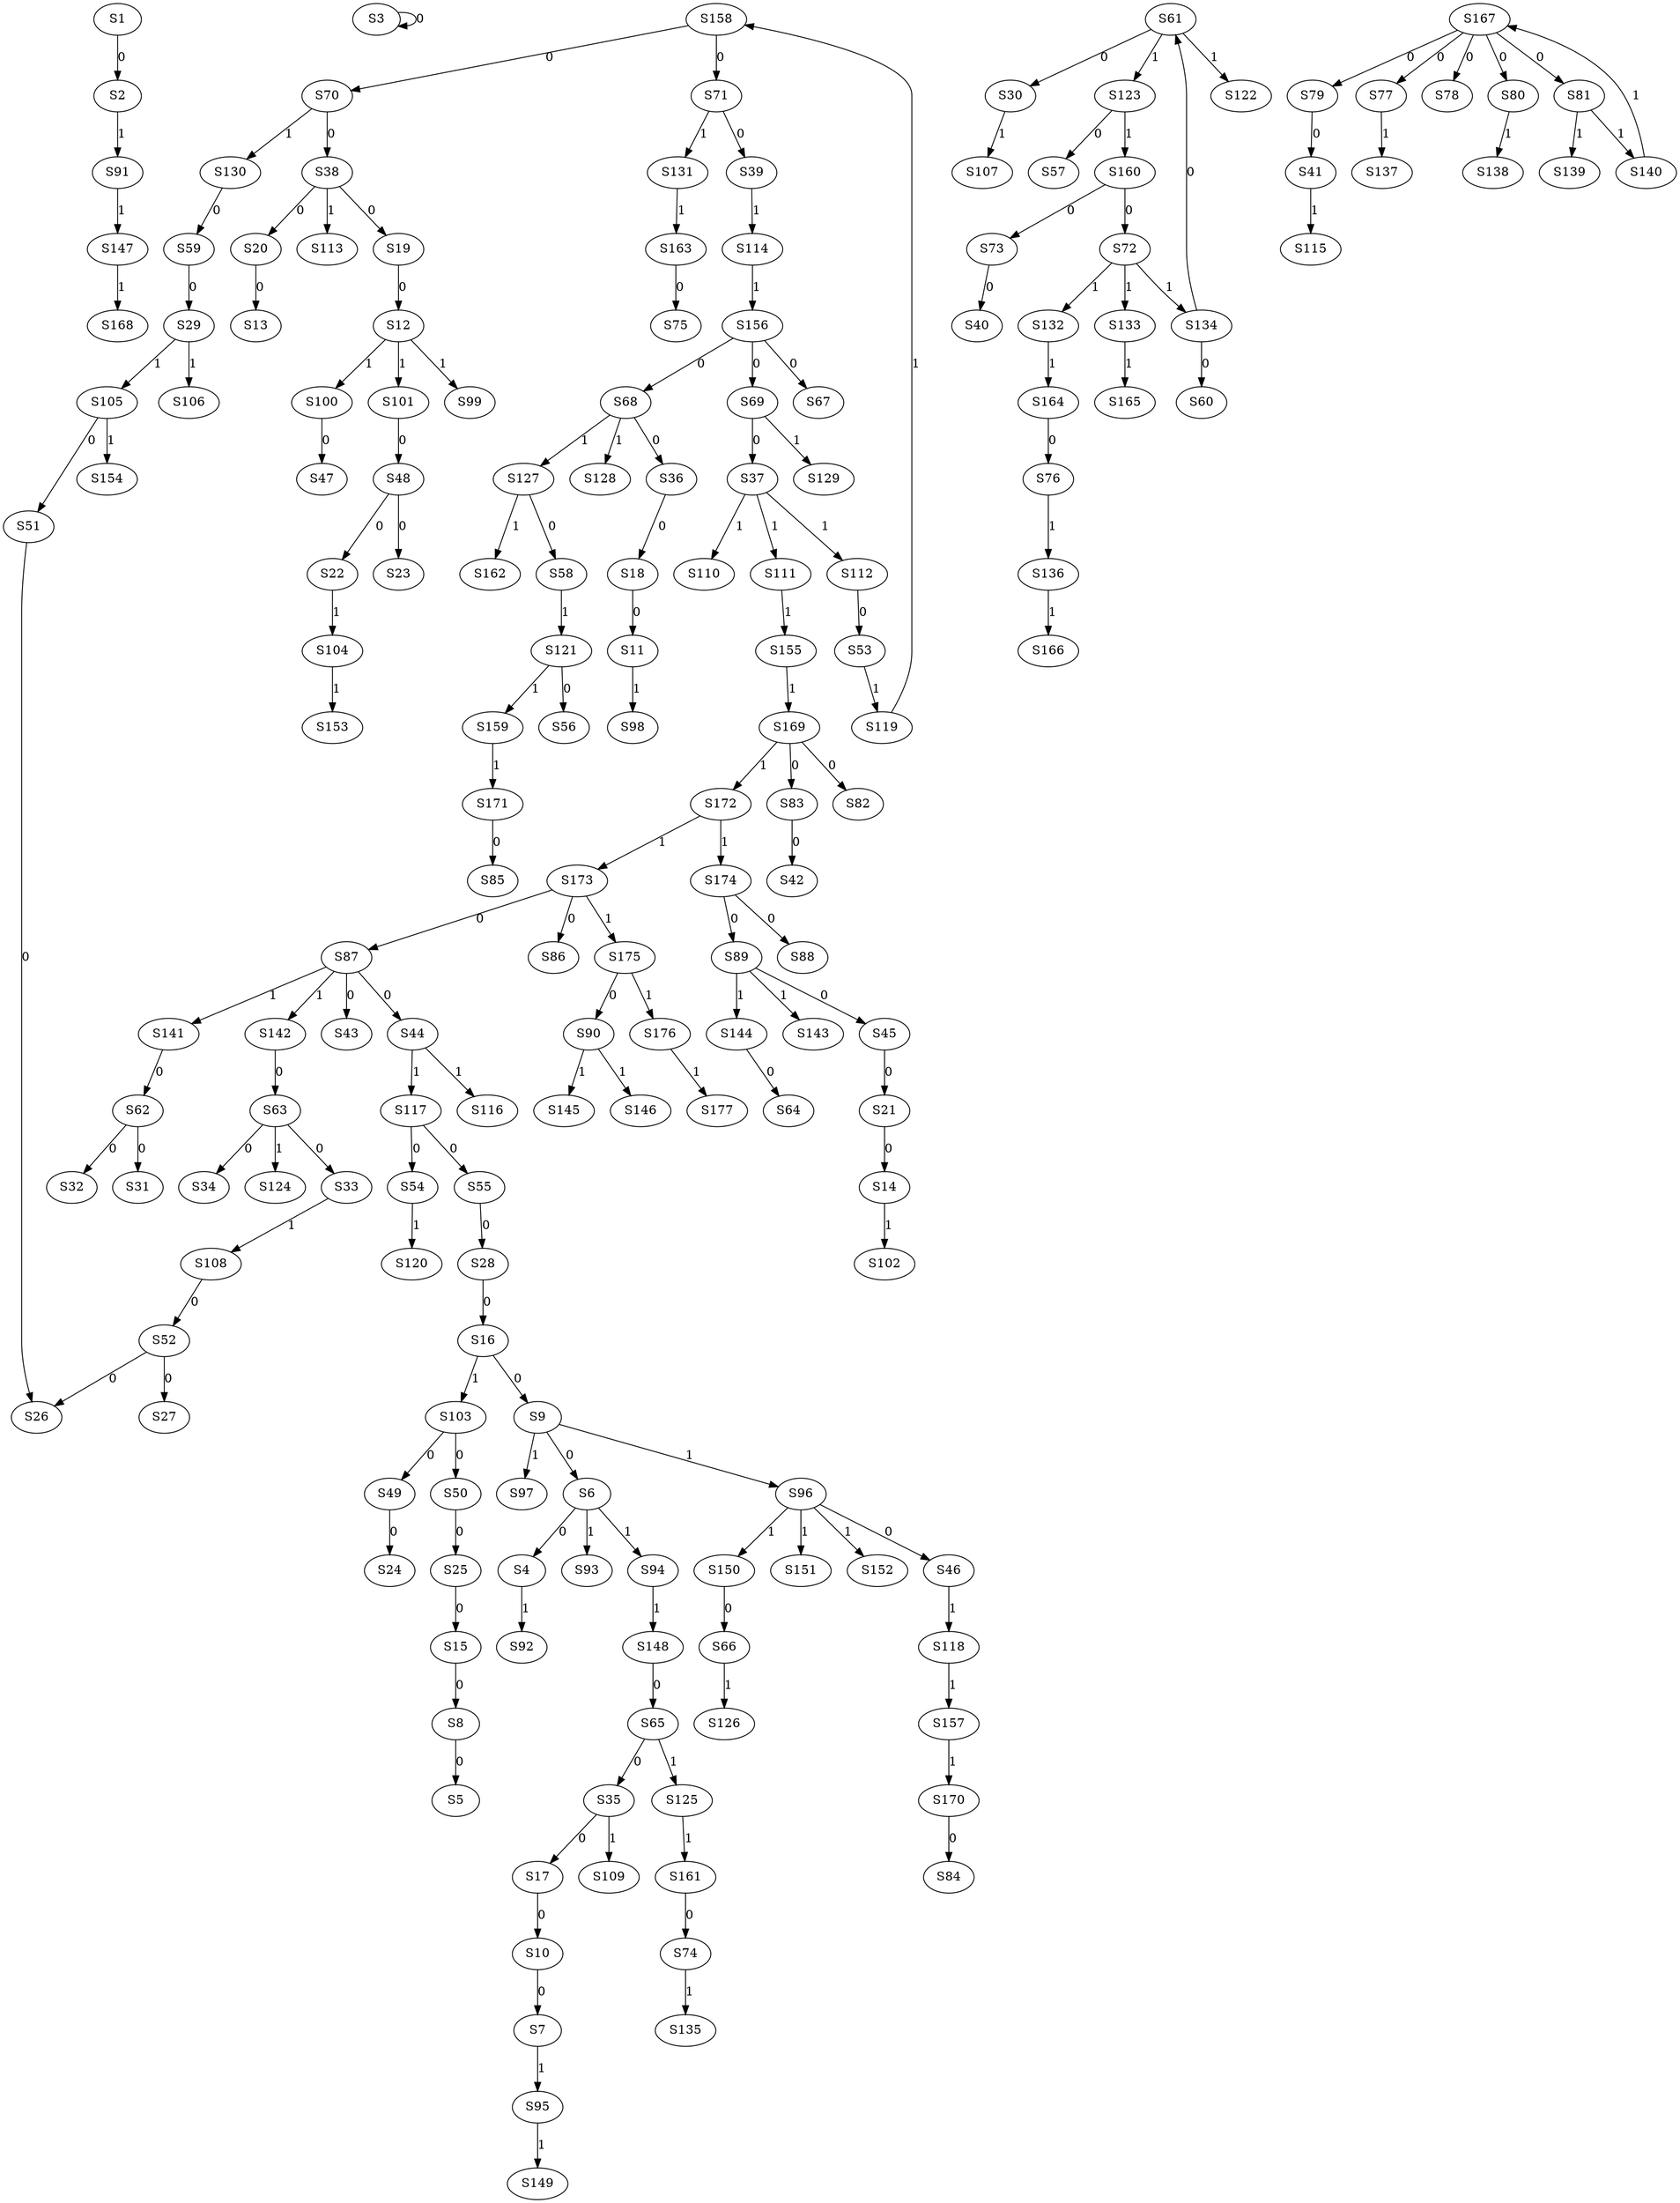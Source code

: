 strict digraph {
	S1 -> S2 [ label = 0 ];
	S3 -> S3 [ label = 0 ];
	S6 -> S4 [ label = 0 ];
	S8 -> S5 [ label = 0 ];
	S9 -> S6 [ label = 0 ];
	S10 -> S7 [ label = 0 ];
	S15 -> S8 [ label = 0 ];
	S16 -> S9 [ label = 0 ];
	S17 -> S10 [ label = 0 ];
	S18 -> S11 [ label = 0 ];
	S19 -> S12 [ label = 0 ];
	S20 -> S13 [ label = 0 ];
	S21 -> S14 [ label = 0 ];
	S25 -> S15 [ label = 0 ];
	S28 -> S16 [ label = 0 ];
	S35 -> S17 [ label = 0 ];
	S36 -> S18 [ label = 0 ];
	S38 -> S19 [ label = 0 ];
	S38 -> S20 [ label = 0 ];
	S45 -> S21 [ label = 0 ];
	S48 -> S22 [ label = 0 ];
	S48 -> S23 [ label = 0 ];
	S49 -> S24 [ label = 0 ];
	S50 -> S25 [ label = 0 ];
	S52 -> S26 [ label = 0 ];
	S52 -> S27 [ label = 0 ];
	S55 -> S28 [ label = 0 ];
	S59 -> S29 [ label = 0 ];
	S61 -> S30 [ label = 0 ];
	S62 -> S31 [ label = 0 ];
	S62 -> S32 [ label = 0 ];
	S63 -> S33 [ label = 0 ];
	S63 -> S34 [ label = 0 ];
	S65 -> S35 [ label = 0 ];
	S68 -> S36 [ label = 0 ];
	S69 -> S37 [ label = 0 ];
	S70 -> S38 [ label = 0 ];
	S71 -> S39 [ label = 0 ];
	S73 -> S40 [ label = 0 ];
	S79 -> S41 [ label = 0 ];
	S83 -> S42 [ label = 0 ];
	S87 -> S43 [ label = 0 ];
	S87 -> S44 [ label = 0 ];
	S89 -> S45 [ label = 0 ];
	S96 -> S46 [ label = 0 ];
	S100 -> S47 [ label = 0 ];
	S101 -> S48 [ label = 0 ];
	S103 -> S49 [ label = 0 ];
	S103 -> S50 [ label = 0 ];
	S105 -> S51 [ label = 0 ];
	S108 -> S52 [ label = 0 ];
	S112 -> S53 [ label = 0 ];
	S117 -> S54 [ label = 0 ];
	S117 -> S55 [ label = 0 ];
	S121 -> S56 [ label = 0 ];
	S123 -> S57 [ label = 0 ];
	S127 -> S58 [ label = 0 ];
	S130 -> S59 [ label = 0 ];
	S134 -> S60 [ label = 0 ];
	S134 -> S61 [ label = 0 ];
	S141 -> S62 [ label = 0 ];
	S142 -> S63 [ label = 0 ];
	S144 -> S64 [ label = 0 ];
	S148 -> S65 [ label = 0 ];
	S150 -> S66 [ label = 0 ];
	S156 -> S67 [ label = 0 ];
	S156 -> S68 [ label = 0 ];
	S156 -> S69 [ label = 0 ];
	S158 -> S70 [ label = 0 ];
	S158 -> S71 [ label = 0 ];
	S160 -> S72 [ label = 0 ];
	S160 -> S73 [ label = 0 ];
	S161 -> S74 [ label = 0 ];
	S163 -> S75 [ label = 0 ];
	S164 -> S76 [ label = 0 ];
	S167 -> S77 [ label = 0 ];
	S167 -> S78 [ label = 0 ];
	S167 -> S79 [ label = 0 ];
	S167 -> S80 [ label = 0 ];
	S167 -> S81 [ label = 0 ];
	S169 -> S82 [ label = 0 ];
	S169 -> S83 [ label = 0 ];
	S170 -> S84 [ label = 0 ];
	S171 -> S85 [ label = 0 ];
	S173 -> S86 [ label = 0 ];
	S173 -> S87 [ label = 0 ];
	S174 -> S88 [ label = 0 ];
	S174 -> S89 [ label = 0 ];
	S175 -> S90 [ label = 0 ];
	S2 -> S91 [ label = 1 ];
	S4 -> S92 [ label = 1 ];
	S6 -> S93 [ label = 1 ];
	S6 -> S94 [ label = 1 ];
	S7 -> S95 [ label = 1 ];
	S9 -> S96 [ label = 1 ];
	S9 -> S97 [ label = 1 ];
	S11 -> S98 [ label = 1 ];
	S12 -> S99 [ label = 1 ];
	S12 -> S100 [ label = 1 ];
	S12 -> S101 [ label = 1 ];
	S14 -> S102 [ label = 1 ];
	S16 -> S103 [ label = 1 ];
	S22 -> S104 [ label = 1 ];
	S29 -> S105 [ label = 1 ];
	S29 -> S106 [ label = 1 ];
	S30 -> S107 [ label = 1 ];
	S33 -> S108 [ label = 1 ];
	S35 -> S109 [ label = 1 ];
	S37 -> S110 [ label = 1 ];
	S37 -> S111 [ label = 1 ];
	S37 -> S112 [ label = 1 ];
	S38 -> S113 [ label = 1 ];
	S39 -> S114 [ label = 1 ];
	S41 -> S115 [ label = 1 ];
	S44 -> S116 [ label = 1 ];
	S44 -> S117 [ label = 1 ];
	S46 -> S118 [ label = 1 ];
	S53 -> S119 [ label = 1 ];
	S54 -> S120 [ label = 1 ];
	S58 -> S121 [ label = 1 ];
	S61 -> S122 [ label = 1 ];
	S61 -> S123 [ label = 1 ];
	S63 -> S124 [ label = 1 ];
	S65 -> S125 [ label = 1 ];
	S66 -> S126 [ label = 1 ];
	S68 -> S127 [ label = 1 ];
	S68 -> S128 [ label = 1 ];
	S69 -> S129 [ label = 1 ];
	S70 -> S130 [ label = 1 ];
	S71 -> S131 [ label = 1 ];
	S72 -> S132 [ label = 1 ];
	S72 -> S133 [ label = 1 ];
	S72 -> S134 [ label = 1 ];
	S74 -> S135 [ label = 1 ];
	S76 -> S136 [ label = 1 ];
	S77 -> S137 [ label = 1 ];
	S80 -> S138 [ label = 1 ];
	S81 -> S139 [ label = 1 ];
	S81 -> S140 [ label = 1 ];
	S87 -> S141 [ label = 1 ];
	S87 -> S142 [ label = 1 ];
	S89 -> S143 [ label = 1 ];
	S89 -> S144 [ label = 1 ];
	S90 -> S145 [ label = 1 ];
	S90 -> S146 [ label = 1 ];
	S91 -> S147 [ label = 1 ];
	S94 -> S148 [ label = 1 ];
	S95 -> S149 [ label = 1 ];
	S96 -> S150 [ label = 1 ];
	S96 -> S151 [ label = 1 ];
	S96 -> S152 [ label = 1 ];
	S104 -> S153 [ label = 1 ];
	S105 -> S154 [ label = 1 ];
	S111 -> S155 [ label = 1 ];
	S114 -> S156 [ label = 1 ];
	S118 -> S157 [ label = 1 ];
	S119 -> S158 [ label = 1 ];
	S121 -> S159 [ label = 1 ];
	S123 -> S160 [ label = 1 ];
	S125 -> S161 [ label = 1 ];
	S127 -> S162 [ label = 1 ];
	S131 -> S163 [ label = 1 ];
	S132 -> S164 [ label = 1 ];
	S133 -> S165 [ label = 1 ];
	S136 -> S166 [ label = 1 ];
	S140 -> S167 [ label = 1 ];
	S147 -> S168 [ label = 1 ];
	S155 -> S169 [ label = 1 ];
	S157 -> S170 [ label = 1 ];
	S159 -> S171 [ label = 1 ];
	S169 -> S172 [ label = 1 ];
	S172 -> S173 [ label = 1 ];
	S172 -> S174 [ label = 1 ];
	S173 -> S175 [ label = 1 ];
	S175 -> S176 [ label = 1 ];
	S176 -> S177 [ label = 1 ];
	S51 -> S26 [ label = 0 ];
}